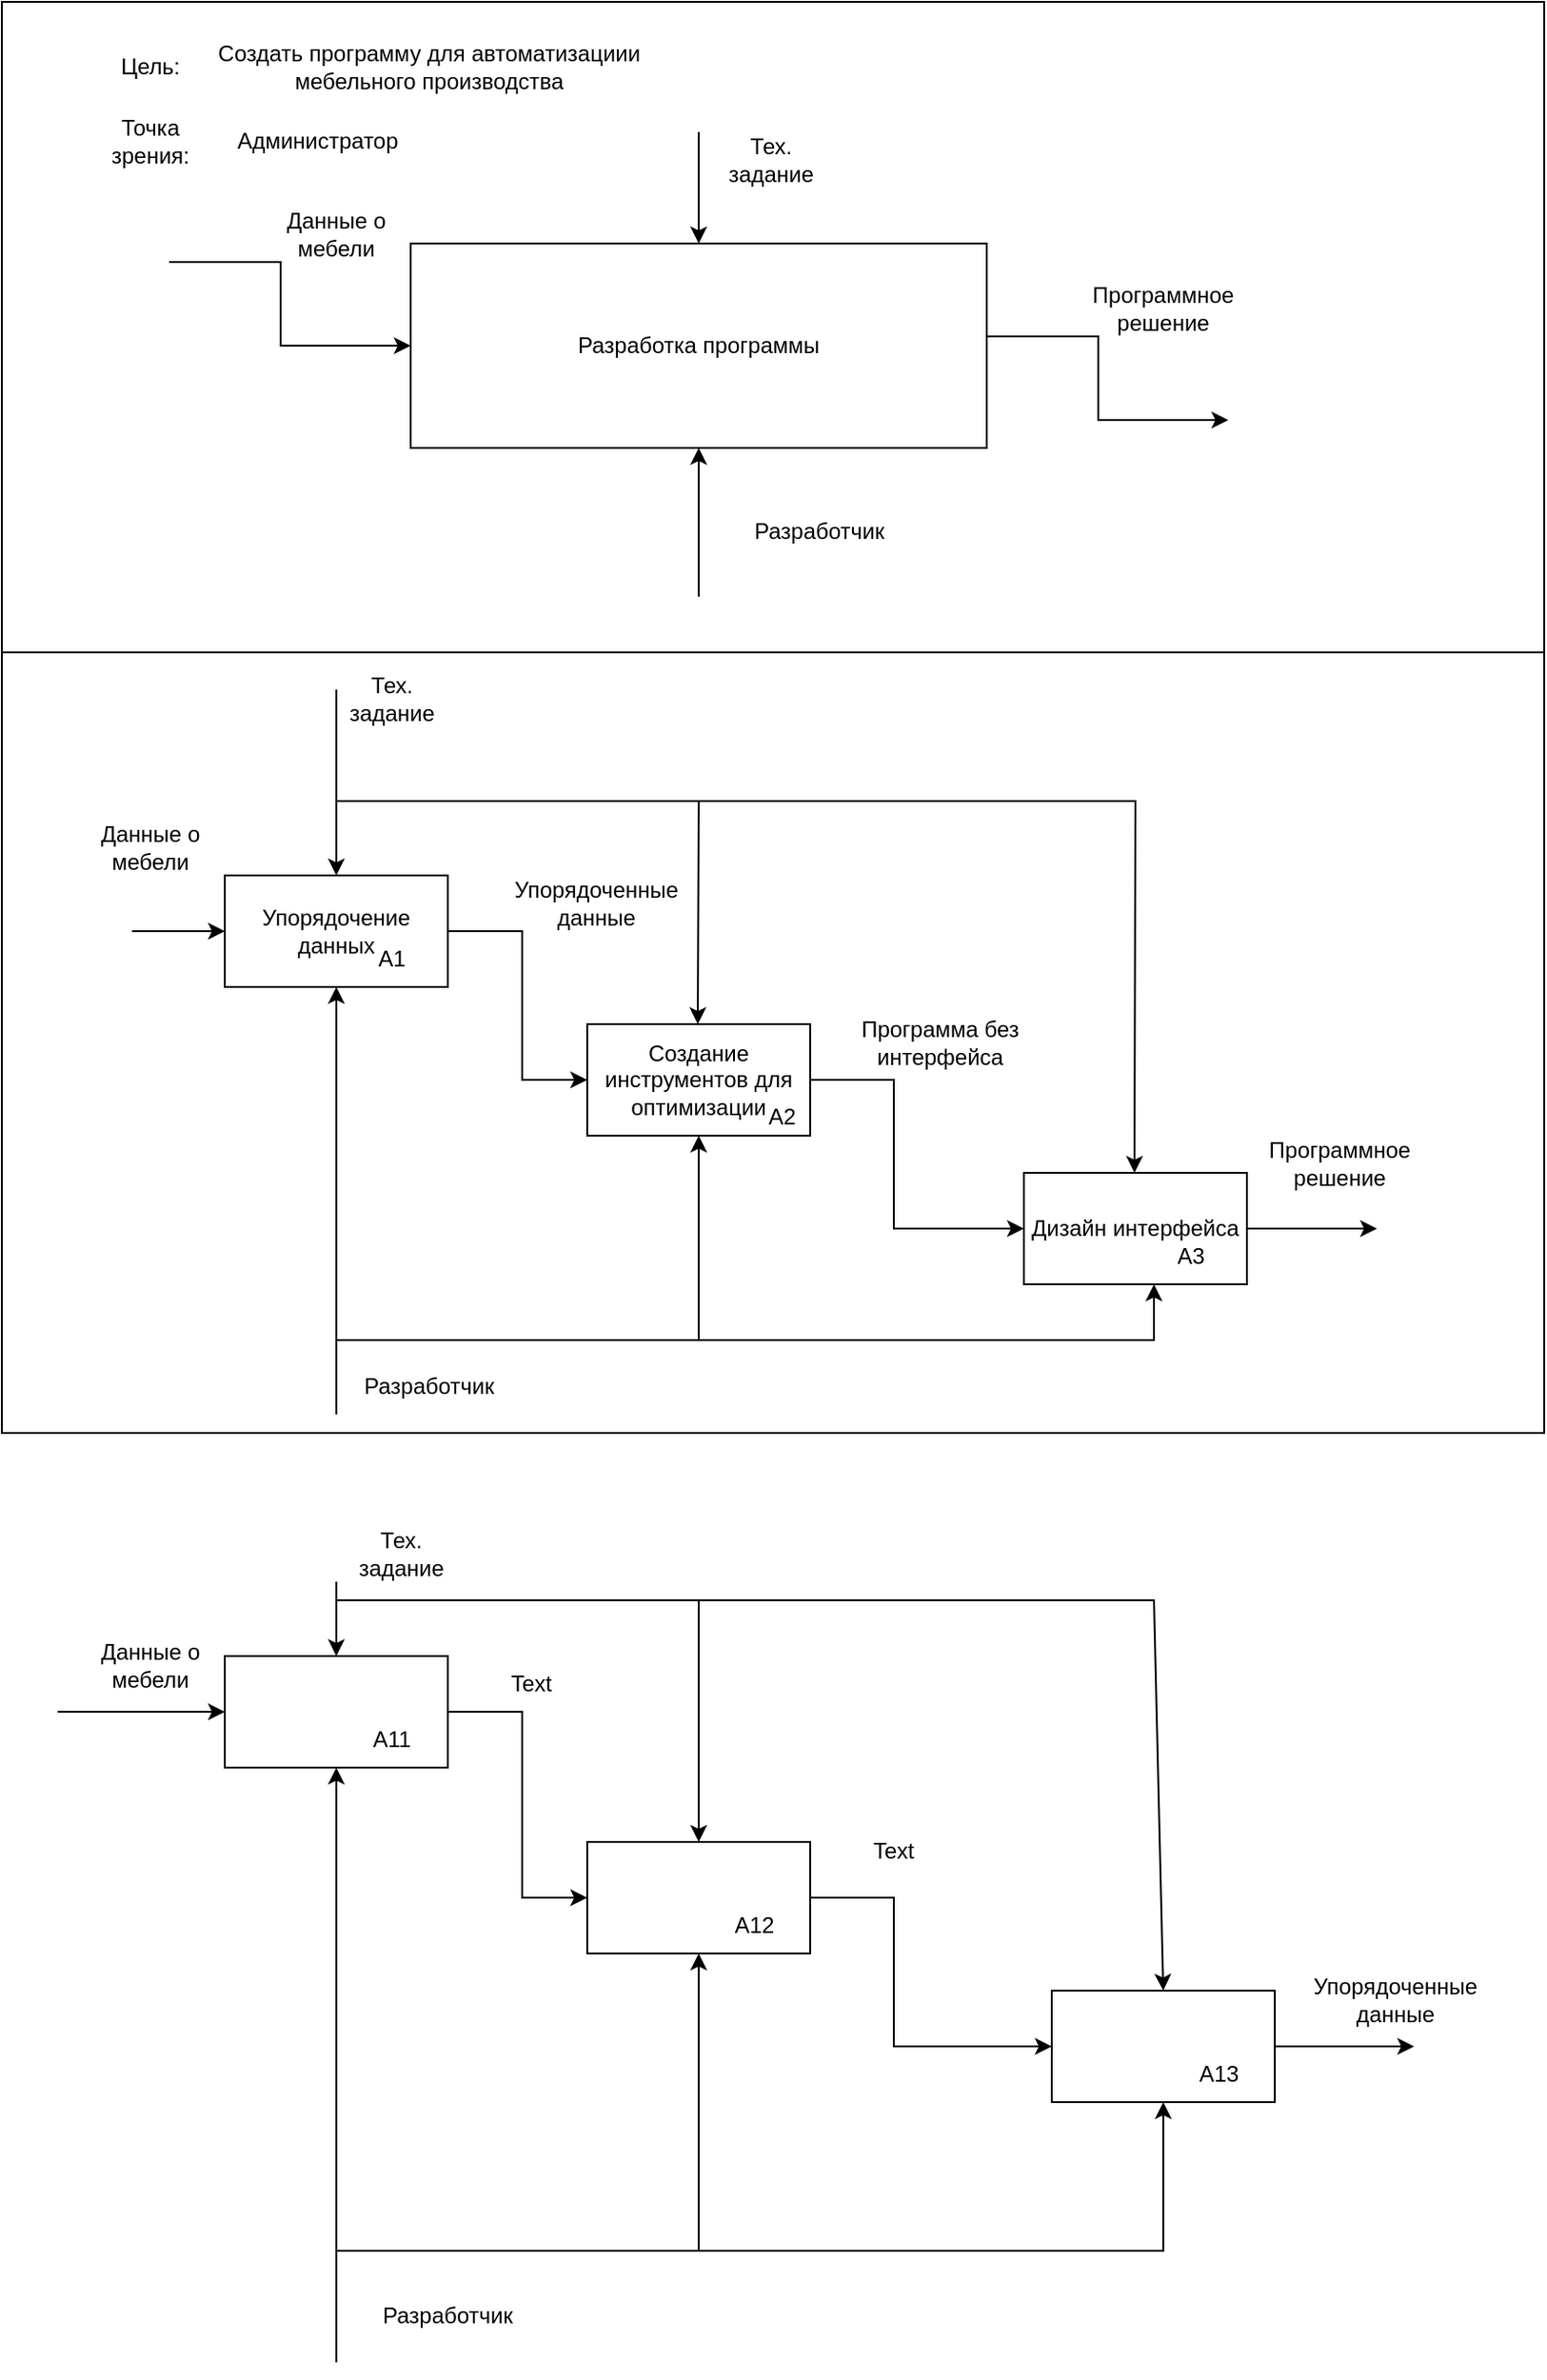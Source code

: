 <mxfile version="22.0.8" type="github">
  <diagram name="Страница — 1" id="eFICceeORej1MZvHSRXp">
    <mxGraphModel dx="1009" dy="542" grid="1" gridSize="10" guides="1" tooltips="1" connect="1" arrows="1" fold="1" page="1" pageScale="1" pageWidth="827" pageHeight="1169" math="0" shadow="0">
      <root>
        <mxCell id="0" />
        <mxCell id="1" parent="0" />
        <mxCell id="Fm9rnHp7RG0YBLzyEwUu-38" value="" style="rounded=0;whiteSpace=wrap;html=1;shadow=0;" vertex="1" parent="1">
          <mxGeometry y="350" width="830" height="420" as="geometry" />
        </mxCell>
        <mxCell id="Fm9rnHp7RG0YBLzyEwUu-37" value="" style="rounded=0;whiteSpace=wrap;html=1;shadow=0;" vertex="1" parent="1">
          <mxGeometry width="830" height="350" as="geometry" />
        </mxCell>
        <mxCell id="Fm9rnHp7RG0YBLzyEwUu-2" value="Разработка программы" style="rounded=0;whiteSpace=wrap;html=1;" vertex="1" parent="1">
          <mxGeometry x="220" y="130" width="310" height="110" as="geometry" />
        </mxCell>
        <mxCell id="Fm9rnHp7RG0YBLzyEwUu-3" value="" style="endArrow=classic;html=1;rounded=0;entryX=0;entryY=0.5;entryDx=0;entryDy=0;" edge="1" parent="1" target="Fm9rnHp7RG0YBLzyEwUu-2">
          <mxGeometry width="50" height="50" relative="1" as="geometry">
            <mxPoint x="90" y="140" as="sourcePoint" />
            <mxPoint x="140" y="190" as="targetPoint" />
            <Array as="points">
              <mxPoint x="150" y="140" />
              <mxPoint x="150" y="185" />
            </Array>
          </mxGeometry>
        </mxCell>
        <mxCell id="Fm9rnHp7RG0YBLzyEwUu-4" value="" style="endArrow=classic;html=1;rounded=0;entryX=0;entryY=0.5;entryDx=0;entryDy=0;" edge="1" parent="1">
          <mxGeometry width="50" height="50" relative="1" as="geometry">
            <mxPoint x="530" y="180" as="sourcePoint" />
            <mxPoint x="660" y="225" as="targetPoint" />
            <Array as="points">
              <mxPoint x="590" y="180" />
              <mxPoint x="590" y="225" />
            </Array>
          </mxGeometry>
        </mxCell>
        <mxCell id="Fm9rnHp7RG0YBLzyEwUu-5" value="Данные о мебели" style="text;html=1;strokeColor=none;fillColor=none;align=center;verticalAlign=middle;whiteSpace=wrap;rounded=0;" vertex="1" parent="1">
          <mxGeometry x="150" y="110" width="60" height="30" as="geometry" />
        </mxCell>
        <mxCell id="Fm9rnHp7RG0YBLzyEwUu-6" value="Программное решение" style="text;html=1;strokeColor=none;fillColor=none;align=center;verticalAlign=middle;whiteSpace=wrap;rounded=0;" vertex="1" parent="1">
          <mxGeometry x="580" y="150" width="90" height="30" as="geometry" />
        </mxCell>
        <mxCell id="Fm9rnHp7RG0YBLzyEwUu-7" value="Цель:" style="text;html=1;strokeColor=none;fillColor=none;align=center;verticalAlign=middle;whiteSpace=wrap;rounded=0;" vertex="1" parent="1">
          <mxGeometry x="50" y="20" width="60" height="30" as="geometry" />
        </mxCell>
        <mxCell id="Fm9rnHp7RG0YBLzyEwUu-8" value="Точка зрения:" style="text;html=1;strokeColor=none;fillColor=none;align=center;verticalAlign=middle;whiteSpace=wrap;rounded=0;" vertex="1" parent="1">
          <mxGeometry x="50" y="60" width="60" height="30" as="geometry" />
        </mxCell>
        <mxCell id="Fm9rnHp7RG0YBLzyEwUu-9" value="Создать программу для автоматизациии мебельного производства" style="text;html=1;strokeColor=none;fillColor=none;align=center;verticalAlign=middle;whiteSpace=wrap;rounded=0;" vertex="1" parent="1">
          <mxGeometry x="110" y="20" width="240" height="30" as="geometry" />
        </mxCell>
        <mxCell id="Fm9rnHp7RG0YBLzyEwUu-10" value="Администратор" style="text;html=1;strokeColor=none;fillColor=none;align=center;verticalAlign=middle;whiteSpace=wrap;rounded=0;" vertex="1" parent="1">
          <mxGeometry x="110" y="60" width="120" height="30" as="geometry" />
        </mxCell>
        <mxCell id="Fm9rnHp7RG0YBLzyEwUu-11" value="" style="endArrow=classic;html=1;rounded=0;entryX=0.5;entryY=0;entryDx=0;entryDy=0;" edge="1" parent="1" target="Fm9rnHp7RG0YBLzyEwUu-2">
          <mxGeometry width="50" height="50" relative="1" as="geometry">
            <mxPoint x="375" y="70" as="sourcePoint" />
            <mxPoint x="390" y="60" as="targetPoint" />
          </mxGeometry>
        </mxCell>
        <mxCell id="Fm9rnHp7RG0YBLzyEwUu-12" value="Тех. задание" style="text;html=1;strokeColor=none;fillColor=none;align=center;verticalAlign=middle;whiteSpace=wrap;rounded=0;" vertex="1" parent="1">
          <mxGeometry x="384" y="70" width="60" height="30" as="geometry" />
        </mxCell>
        <mxCell id="Fm9rnHp7RG0YBLzyEwUu-13" value="" style="endArrow=classic;html=1;rounded=0;entryX=0.5;entryY=1;entryDx=0;entryDy=0;" edge="1" parent="1" target="Fm9rnHp7RG0YBLzyEwUu-2">
          <mxGeometry width="50" height="50" relative="1" as="geometry">
            <mxPoint x="375" y="320" as="sourcePoint" />
            <mxPoint x="360" y="280" as="targetPoint" />
          </mxGeometry>
        </mxCell>
        <mxCell id="Fm9rnHp7RG0YBLzyEwUu-14" value="Разработчик" style="text;html=1;strokeColor=none;fillColor=none;align=center;verticalAlign=middle;whiteSpace=wrap;rounded=0;" vertex="1" parent="1">
          <mxGeometry x="390" y="270" width="100" height="30" as="geometry" />
        </mxCell>
        <mxCell id="Fm9rnHp7RG0YBLzyEwUu-15" value="Упорядочение данных" style="rounded=0;whiteSpace=wrap;html=1;" vertex="1" parent="1">
          <mxGeometry x="120" y="470" width="120" height="60" as="geometry" />
        </mxCell>
        <mxCell id="Fm9rnHp7RG0YBLzyEwUu-16" value="Создание инструментов для оптимизации" style="rounded=0;whiteSpace=wrap;html=1;" vertex="1" parent="1">
          <mxGeometry x="315" y="550" width="120" height="60" as="geometry" />
        </mxCell>
        <mxCell id="Fm9rnHp7RG0YBLzyEwUu-17" value="Дизайн интерфейса" style="rounded=0;whiteSpace=wrap;html=1;" vertex="1" parent="1">
          <mxGeometry x="550" y="630" width="120" height="60" as="geometry" />
        </mxCell>
        <mxCell id="Fm9rnHp7RG0YBLzyEwUu-18" value="" style="endArrow=classic;html=1;rounded=0;entryX=0;entryY=0.5;entryDx=0;entryDy=0;" edge="1" parent="1" target="Fm9rnHp7RG0YBLzyEwUu-15">
          <mxGeometry width="50" height="50" relative="1" as="geometry">
            <mxPoint x="70" y="500" as="sourcePoint" />
            <mxPoint x="80" y="490" as="targetPoint" />
          </mxGeometry>
        </mxCell>
        <mxCell id="Fm9rnHp7RG0YBLzyEwUu-19" value="" style="endArrow=classic;html=1;rounded=0;exitX=1;exitY=0.5;exitDx=0;exitDy=0;entryX=0;entryY=0.5;entryDx=0;entryDy=0;" edge="1" parent="1" source="Fm9rnHp7RG0YBLzyEwUu-15" target="Fm9rnHp7RG0YBLzyEwUu-16">
          <mxGeometry width="50" height="50" relative="1" as="geometry">
            <mxPoint x="240" y="580" as="sourcePoint" />
            <mxPoint x="290" y="530" as="targetPoint" />
            <Array as="points">
              <mxPoint x="280" y="500" />
              <mxPoint x="280" y="580" />
            </Array>
          </mxGeometry>
        </mxCell>
        <mxCell id="Fm9rnHp7RG0YBLzyEwUu-20" value="" style="endArrow=classic;html=1;rounded=0;entryX=0;entryY=0.5;entryDx=0;entryDy=0;exitX=1;exitY=0.5;exitDx=0;exitDy=0;" edge="1" parent="1" source="Fm9rnHp7RG0YBLzyEwUu-16" target="Fm9rnHp7RG0YBLzyEwUu-17">
          <mxGeometry width="50" height="50" relative="1" as="geometry">
            <mxPoint x="460" y="690" as="sourcePoint" />
            <mxPoint x="510" y="640" as="targetPoint" />
            <Array as="points">
              <mxPoint x="480" y="580" />
              <mxPoint x="480" y="660" />
            </Array>
          </mxGeometry>
        </mxCell>
        <mxCell id="Fm9rnHp7RG0YBLzyEwUu-21" value="" style="endArrow=classic;html=1;rounded=0;entryX=0.5;entryY=0;entryDx=0;entryDy=0;" edge="1" parent="1" target="Fm9rnHp7RG0YBLzyEwUu-15">
          <mxGeometry width="50" height="50" relative="1" as="geometry">
            <mxPoint x="180" y="370" as="sourcePoint" />
            <mxPoint x="180" y="300" as="targetPoint" />
          </mxGeometry>
        </mxCell>
        <mxCell id="Fm9rnHp7RG0YBLzyEwUu-22" value="" style="endArrow=classic;html=1;rounded=0;entryX=0.5;entryY=1;entryDx=0;entryDy=0;" edge="1" parent="1" target="Fm9rnHp7RG0YBLzyEwUu-15">
          <mxGeometry width="50" height="50" relative="1" as="geometry">
            <mxPoint x="180" y="760" as="sourcePoint" />
            <mxPoint x="179.5" y="550" as="targetPoint" />
          </mxGeometry>
        </mxCell>
        <mxCell id="Fm9rnHp7RG0YBLzyEwUu-23" value="" style="endArrow=classic;html=1;rounded=0;entryX=0.5;entryY=0;entryDx=0;entryDy=0;" edge="1" parent="1">
          <mxGeometry width="50" height="50" relative="1" as="geometry">
            <mxPoint x="370" y="430" as="sourcePoint" />
            <mxPoint x="609.5" y="630" as="targetPoint" />
            <Array as="points">
              <mxPoint x="610" y="430" />
            </Array>
          </mxGeometry>
        </mxCell>
        <mxCell id="Fm9rnHp7RG0YBLzyEwUu-25" value="" style="endArrow=classic;html=1;rounded=0;entryX=0.5;entryY=0;entryDx=0;entryDy=0;" edge="1" parent="1">
          <mxGeometry width="50" height="50" relative="1" as="geometry">
            <mxPoint x="180" y="430" as="sourcePoint" />
            <mxPoint x="374.5" y="550" as="targetPoint" />
            <Array as="points">
              <mxPoint x="375" y="430" />
            </Array>
          </mxGeometry>
        </mxCell>
        <mxCell id="Fm9rnHp7RG0YBLzyEwUu-26" value="" style="endArrow=classic;html=1;rounded=0;" edge="1" parent="1">
          <mxGeometry width="50" height="50" relative="1" as="geometry">
            <mxPoint x="360" y="720" as="sourcePoint" />
            <mxPoint x="620" y="690" as="targetPoint" />
            <Array as="points">
              <mxPoint x="620" y="720" />
            </Array>
          </mxGeometry>
        </mxCell>
        <mxCell id="Fm9rnHp7RG0YBLzyEwUu-27" value="" style="endArrow=classic;html=1;rounded=0;entryX=0.5;entryY=1;entryDx=0;entryDy=0;" edge="1" parent="1" target="Fm9rnHp7RG0YBLzyEwUu-16">
          <mxGeometry width="50" height="50" relative="1" as="geometry">
            <mxPoint x="180" y="720" as="sourcePoint" />
            <mxPoint x="310" y="700" as="targetPoint" />
            <Array as="points">
              <mxPoint x="375" y="720" />
            </Array>
          </mxGeometry>
        </mxCell>
        <mxCell id="Fm9rnHp7RG0YBLzyEwUu-28" value="Тех. задание" style="text;html=1;strokeColor=none;fillColor=none;align=center;verticalAlign=middle;whiteSpace=wrap;rounded=0;" vertex="1" parent="1">
          <mxGeometry x="180" y="360" width="60" height="30" as="geometry" />
        </mxCell>
        <mxCell id="Fm9rnHp7RG0YBLzyEwUu-29" value="Разработчик" style="text;html=1;strokeColor=none;fillColor=none;align=center;verticalAlign=middle;whiteSpace=wrap;rounded=0;" vertex="1" parent="1">
          <mxGeometry x="185" y="730" width="90" height="30" as="geometry" />
        </mxCell>
        <mxCell id="Fm9rnHp7RG0YBLzyEwUu-30" value="" style="endArrow=classic;html=1;rounded=0;exitX=1;exitY=0.5;exitDx=0;exitDy=0;" edge="1" parent="1" source="Fm9rnHp7RG0YBLzyEwUu-17">
          <mxGeometry width="50" height="50" relative="1" as="geometry">
            <mxPoint x="690" y="670" as="sourcePoint" />
            <mxPoint x="740" y="660" as="targetPoint" />
          </mxGeometry>
        </mxCell>
        <mxCell id="Fm9rnHp7RG0YBLzyEwUu-31" value="Данные о мебели" style="text;html=1;strokeColor=none;fillColor=none;align=center;verticalAlign=middle;whiteSpace=wrap;rounded=0;" vertex="1" parent="1">
          <mxGeometry x="50" y="440" width="60" height="30" as="geometry" />
        </mxCell>
        <mxCell id="Fm9rnHp7RG0YBLzyEwUu-32" value="Программное решение" style="text;html=1;strokeColor=none;fillColor=none;align=center;verticalAlign=middle;whiteSpace=wrap;rounded=0;" vertex="1" parent="1">
          <mxGeometry x="680" y="610" width="80" height="30" as="geometry" />
        </mxCell>
        <mxCell id="Fm9rnHp7RG0YBLzyEwUu-33" value="А1" style="text;html=1;strokeColor=none;fillColor=none;align=center;verticalAlign=middle;whiteSpace=wrap;rounded=0;" vertex="1" parent="1">
          <mxGeometry x="180" y="500" width="60" height="30" as="geometry" />
        </mxCell>
        <mxCell id="Fm9rnHp7RG0YBLzyEwUu-34" value="А2" style="text;html=1;strokeColor=none;fillColor=none;align=center;verticalAlign=middle;whiteSpace=wrap;rounded=0;" vertex="1" parent="1">
          <mxGeometry x="390" y="585" width="60" height="30" as="geometry" />
        </mxCell>
        <mxCell id="Fm9rnHp7RG0YBLzyEwUu-35" value="А3" style="text;html=1;strokeColor=none;fillColor=none;align=center;verticalAlign=middle;whiteSpace=wrap;rounded=0;" vertex="1" parent="1">
          <mxGeometry x="610" y="660" width="60" height="30" as="geometry" />
        </mxCell>
        <mxCell id="Fm9rnHp7RG0YBLzyEwUu-40" value="" style="rounded=0;whiteSpace=wrap;html=1;" vertex="1" parent="1">
          <mxGeometry x="120" y="890" width="120" height="60" as="geometry" />
        </mxCell>
        <mxCell id="Fm9rnHp7RG0YBLzyEwUu-41" value="" style="rounded=0;whiteSpace=wrap;html=1;" vertex="1" parent="1">
          <mxGeometry x="315" y="990" width="120" height="60" as="geometry" />
        </mxCell>
        <mxCell id="Fm9rnHp7RG0YBLzyEwUu-42" value="" style="rounded=0;whiteSpace=wrap;html=1;" vertex="1" parent="1">
          <mxGeometry x="565" y="1070" width="120" height="60" as="geometry" />
        </mxCell>
        <mxCell id="Fm9rnHp7RG0YBLzyEwUu-43" value="" style="endArrow=classic;html=1;rounded=0;entryX=0;entryY=0.5;entryDx=0;entryDy=0;" edge="1" parent="1" target="Fm9rnHp7RG0YBLzyEwUu-41">
          <mxGeometry width="50" height="50" relative="1" as="geometry">
            <mxPoint x="240" y="920" as="sourcePoint" />
            <mxPoint x="290" y="870" as="targetPoint" />
            <Array as="points">
              <mxPoint x="280" y="920" />
              <mxPoint x="280" y="1020" />
            </Array>
          </mxGeometry>
        </mxCell>
        <mxCell id="Fm9rnHp7RG0YBLzyEwUu-44" value="" style="endArrow=classic;html=1;rounded=0;entryX=0;entryY=0.5;entryDx=0;entryDy=0;exitX=1;exitY=0.5;exitDx=0;exitDy=0;" edge="1" parent="1" source="Fm9rnHp7RG0YBLzyEwUu-41" target="Fm9rnHp7RG0YBLzyEwUu-42">
          <mxGeometry width="50" height="50" relative="1" as="geometry">
            <mxPoint x="450" y="1090" as="sourcePoint" />
            <mxPoint x="500" y="1040" as="targetPoint" />
            <Array as="points">
              <mxPoint x="480" y="1020" />
              <mxPoint x="480" y="1100" />
            </Array>
          </mxGeometry>
        </mxCell>
        <mxCell id="Fm9rnHp7RG0YBLzyEwUu-45" value="Упорядоченные данные" style="text;html=1;strokeColor=none;fillColor=none;align=center;verticalAlign=middle;whiteSpace=wrap;rounded=0;" vertex="1" parent="1">
          <mxGeometry x="270" y="470" width="100" height="30" as="geometry" />
        </mxCell>
        <mxCell id="Fm9rnHp7RG0YBLzyEwUu-46" value="Программа без интерфейса" style="text;html=1;strokeColor=none;fillColor=none;align=center;verticalAlign=middle;whiteSpace=wrap;rounded=0;" vertex="1" parent="1">
          <mxGeometry x="460" y="545" width="90" height="30" as="geometry" />
        </mxCell>
        <mxCell id="Fm9rnHp7RG0YBLzyEwUu-47" value="" style="endArrow=classic;html=1;rounded=0;entryX=0.5;entryY=1;entryDx=0;entryDy=0;" edge="1" parent="1" target="Fm9rnHp7RG0YBLzyEwUu-40">
          <mxGeometry width="50" height="50" relative="1" as="geometry">
            <mxPoint x="180" y="1270" as="sourcePoint" />
            <mxPoint x="170" y="1010" as="targetPoint" />
            <Array as="points">
              <mxPoint x="180" y="1220" />
            </Array>
          </mxGeometry>
        </mxCell>
        <mxCell id="Fm9rnHp7RG0YBLzyEwUu-48" value="" style="endArrow=classic;html=1;rounded=0;entryX=0.5;entryY=1;entryDx=0;entryDy=0;" edge="1" parent="1" target="Fm9rnHp7RG0YBLzyEwUu-41">
          <mxGeometry width="50" height="50" relative="1" as="geometry">
            <mxPoint x="180" y="1210" as="sourcePoint" />
            <mxPoint x="380" y="1090" as="targetPoint" />
            <Array as="points">
              <mxPoint x="375" y="1210" />
            </Array>
          </mxGeometry>
        </mxCell>
        <mxCell id="Fm9rnHp7RG0YBLzyEwUu-49" value="" style="endArrow=classic;html=1;rounded=0;entryX=0.5;entryY=1;entryDx=0;entryDy=0;" edge="1" parent="1" target="Fm9rnHp7RG0YBLzyEwUu-42">
          <mxGeometry width="50" height="50" relative="1" as="geometry">
            <mxPoint x="370" y="1210" as="sourcePoint" />
            <mxPoint x="620" y="1170" as="targetPoint" />
            <Array as="points">
              <mxPoint x="625" y="1210" />
            </Array>
          </mxGeometry>
        </mxCell>
        <mxCell id="Fm9rnHp7RG0YBLzyEwUu-50" value="" style="endArrow=classic;html=1;rounded=0;entryX=0;entryY=0.5;entryDx=0;entryDy=0;" edge="1" parent="1" target="Fm9rnHp7RG0YBLzyEwUu-40">
          <mxGeometry width="50" height="50" relative="1" as="geometry">
            <mxPoint x="30" y="920" as="sourcePoint" />
            <mxPoint x="80" y="920" as="targetPoint" />
          </mxGeometry>
        </mxCell>
        <mxCell id="Fm9rnHp7RG0YBLzyEwUu-51" value="" style="endArrow=classic;html=1;rounded=0;entryX=0.5;entryY=0;entryDx=0;entryDy=0;" edge="1" parent="1" target="Fm9rnHp7RG0YBLzyEwUu-40">
          <mxGeometry width="50" height="50" relative="1" as="geometry">
            <mxPoint x="180" y="850" as="sourcePoint" />
            <mxPoint x="200" y="840" as="targetPoint" />
          </mxGeometry>
        </mxCell>
        <mxCell id="Fm9rnHp7RG0YBLzyEwUu-52" value="" style="endArrow=classic;html=1;rounded=0;entryX=0.5;entryY=0;entryDx=0;entryDy=0;" edge="1" parent="1" target="Fm9rnHp7RG0YBLzyEwUu-41">
          <mxGeometry width="50" height="50" relative="1" as="geometry">
            <mxPoint x="180" y="860" as="sourcePoint" />
            <mxPoint x="370" y="870" as="targetPoint" />
            <Array as="points">
              <mxPoint x="375" y="860" />
            </Array>
          </mxGeometry>
        </mxCell>
        <mxCell id="Fm9rnHp7RG0YBLzyEwUu-53" value="" style="endArrow=classic;html=1;rounded=0;entryX=0.5;entryY=0;entryDx=0;entryDy=0;" edge="1" parent="1" target="Fm9rnHp7RG0YBLzyEwUu-42">
          <mxGeometry width="50" height="50" relative="1" as="geometry">
            <mxPoint x="360" y="860" as="sourcePoint" />
            <mxPoint x="560" y="880" as="targetPoint" />
            <Array as="points">
              <mxPoint x="620" y="860" />
            </Array>
          </mxGeometry>
        </mxCell>
        <mxCell id="Fm9rnHp7RG0YBLzyEwUu-54" value="" style="endArrow=classic;html=1;rounded=0;exitX=1;exitY=0.5;exitDx=0;exitDy=0;" edge="1" parent="1" source="Fm9rnHp7RG0YBLzyEwUu-42">
          <mxGeometry width="50" height="50" relative="1" as="geometry">
            <mxPoint x="710" y="1120" as="sourcePoint" />
            <mxPoint x="760" y="1100" as="targetPoint" />
          </mxGeometry>
        </mxCell>
        <mxCell id="Fm9rnHp7RG0YBLzyEwUu-55" value="Данные о мебели" style="text;html=1;strokeColor=none;fillColor=none;align=center;verticalAlign=middle;whiteSpace=wrap;rounded=0;" vertex="1" parent="1">
          <mxGeometry x="50" y="880" width="60" height="30" as="geometry" />
        </mxCell>
        <mxCell id="Fm9rnHp7RG0YBLzyEwUu-56" value="Тех. задание" style="text;html=1;strokeColor=none;fillColor=none;align=center;verticalAlign=middle;whiteSpace=wrap;rounded=0;" vertex="1" parent="1">
          <mxGeometry x="185" y="820" width="60" height="30" as="geometry" />
        </mxCell>
        <mxCell id="Fm9rnHp7RG0YBLzyEwUu-57" value="Text" style="text;html=1;strokeColor=none;fillColor=none;align=center;verticalAlign=middle;whiteSpace=wrap;rounded=0;" vertex="1" parent="1">
          <mxGeometry x="255" y="890" width="60" height="30" as="geometry" />
        </mxCell>
        <mxCell id="Fm9rnHp7RG0YBLzyEwUu-58" value="Text" style="text;html=1;strokeColor=none;fillColor=none;align=center;verticalAlign=middle;whiteSpace=wrap;rounded=0;" vertex="1" parent="1">
          <mxGeometry x="450" y="980" width="60" height="30" as="geometry" />
        </mxCell>
        <mxCell id="Fm9rnHp7RG0YBLzyEwUu-59" value="Упорядоченные данные" style="text;html=1;strokeColor=none;fillColor=none;align=center;verticalAlign=middle;whiteSpace=wrap;rounded=0;" vertex="1" parent="1">
          <mxGeometry x="700" y="1060" width="100" height="30" as="geometry" />
        </mxCell>
        <mxCell id="Fm9rnHp7RG0YBLzyEwUu-60" value="Разработчик" style="text;html=1;strokeColor=none;fillColor=none;align=center;verticalAlign=middle;whiteSpace=wrap;rounded=0;" vertex="1" parent="1">
          <mxGeometry x="200" y="1230" width="80" height="30" as="geometry" />
        </mxCell>
        <mxCell id="Fm9rnHp7RG0YBLzyEwUu-61" value="А11" style="text;html=1;strokeColor=none;fillColor=none;align=center;verticalAlign=middle;whiteSpace=wrap;rounded=0;" vertex="1" parent="1">
          <mxGeometry x="180" y="920" width="60" height="30" as="geometry" />
        </mxCell>
        <mxCell id="Fm9rnHp7RG0YBLzyEwUu-62" value="А12" style="text;html=1;strokeColor=none;fillColor=none;align=center;verticalAlign=middle;whiteSpace=wrap;rounded=0;" vertex="1" parent="1">
          <mxGeometry x="375" y="1020" width="60" height="30" as="geometry" />
        </mxCell>
        <mxCell id="Fm9rnHp7RG0YBLzyEwUu-63" value="А13" style="text;html=1;strokeColor=none;fillColor=none;align=center;verticalAlign=middle;whiteSpace=wrap;rounded=0;" vertex="1" parent="1">
          <mxGeometry x="625" y="1100" width="60" height="30" as="geometry" />
        </mxCell>
      </root>
    </mxGraphModel>
  </diagram>
</mxfile>
